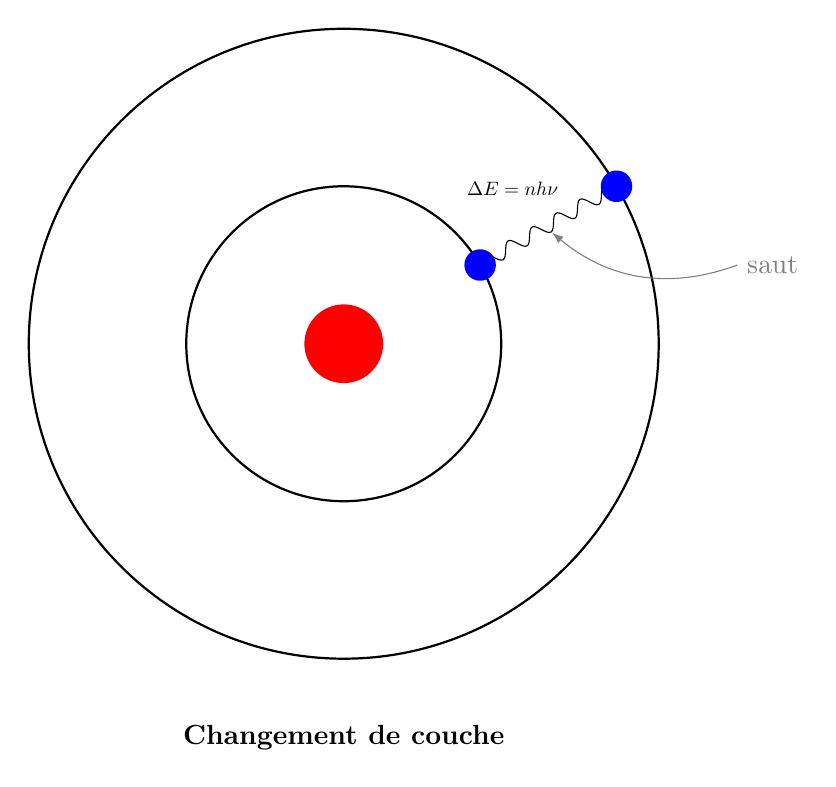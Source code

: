 ﻿\begin{tikzpicture}
 \draw[decorate,decoration=snake] (30:2) -- (30:4);

      \fill[red] (0,0) circle (0.5);

     \draw[thick] (0,0) circle (2);
     \draw[thick] (0,0) circle (4);

      \fill[blue] (30:2) circle (0.2); 
 

      \fill[blue] (30:4) circle (0.2);    



    % \draw[<-,>=latex,gray] (0.5,-0.5) to[bend right] (5,0) node[right]{noyau};
     \draw[<-,>=latex,gray] (28:3) to[bend right] (5,1) node[right]{saut};
     \node[above,scale=0.7] at (40:2.8) {$\Delta E=nh\nu$};


   \node at (0,-5) {\bf Changement de couche};

\end{tikzpicture}
